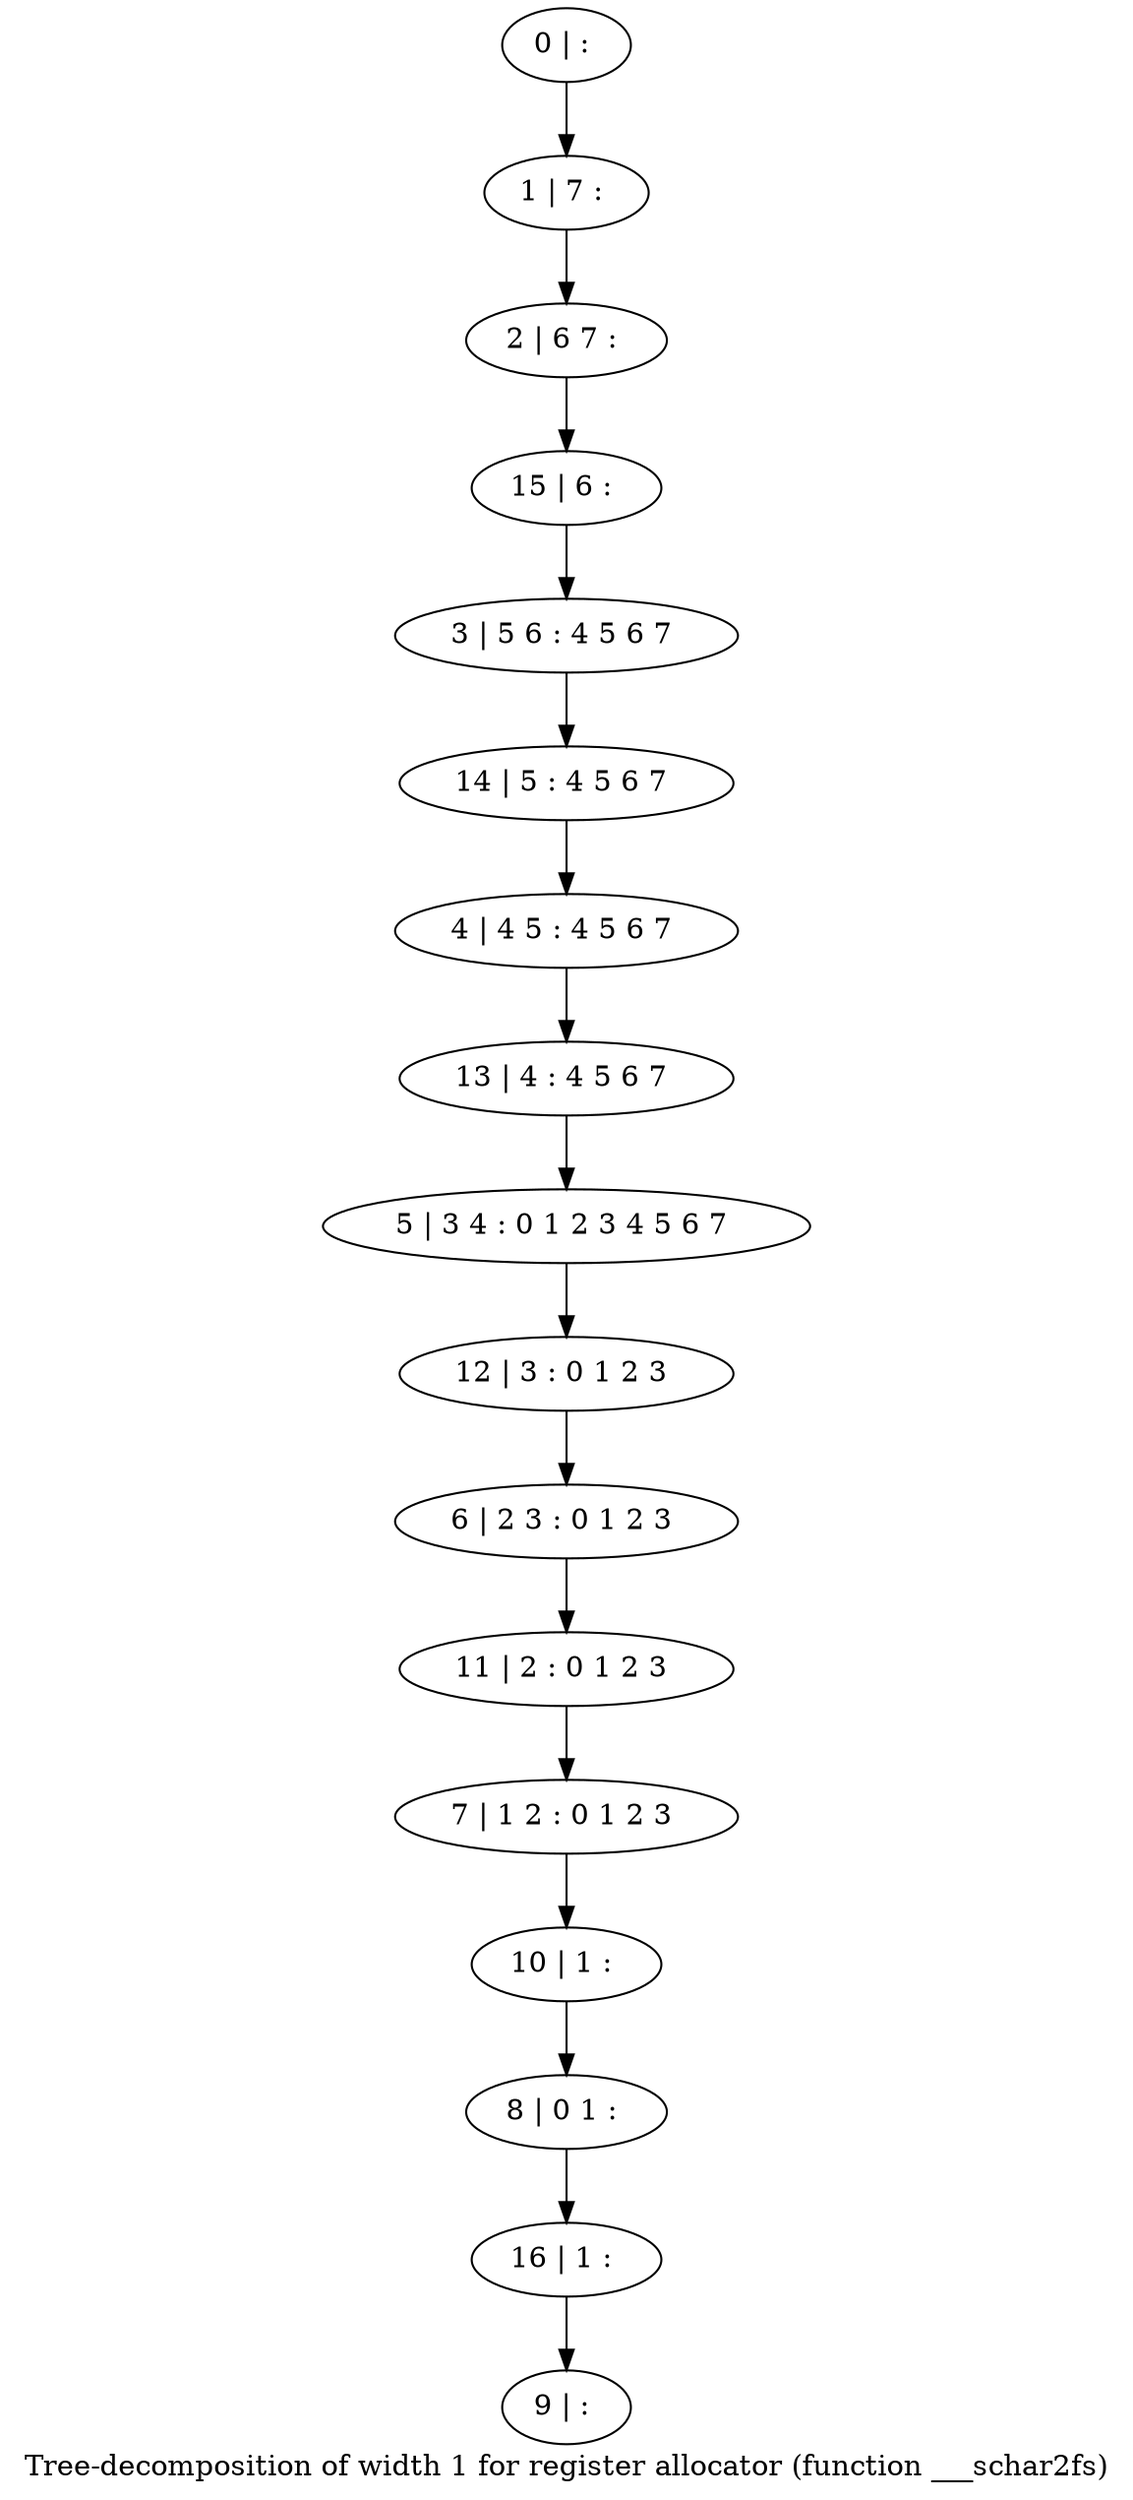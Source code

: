 digraph G {
graph [label="Tree-decomposition of width 1 for register allocator (function ___schar2fs)"]
0[label="0 | : "];
1[label="1 | 7 : "];
2[label="2 | 6 7 : "];
3[label="3 | 5 6 : 4 5 6 7 "];
4[label="4 | 4 5 : 4 5 6 7 "];
5[label="5 | 3 4 : 0 1 2 3 4 5 6 7 "];
6[label="6 | 2 3 : 0 1 2 3 "];
7[label="7 | 1 2 : 0 1 2 3 "];
8[label="8 | 0 1 : "];
9[label="9 | : "];
10[label="10 | 1 : "];
11[label="11 | 2 : 0 1 2 3 "];
12[label="12 | 3 : 0 1 2 3 "];
13[label="13 | 4 : 4 5 6 7 "];
14[label="14 | 5 : 4 5 6 7 "];
15[label="15 | 6 : "];
16[label="16 | 1 : "];
0->1 ;
1->2 ;
10->8 ;
7->10 ;
11->7 ;
6->11 ;
12->6 ;
5->12 ;
13->5 ;
4->13 ;
14->4 ;
3->14 ;
15->3 ;
2->15 ;
16->9 ;
8->16 ;
}
